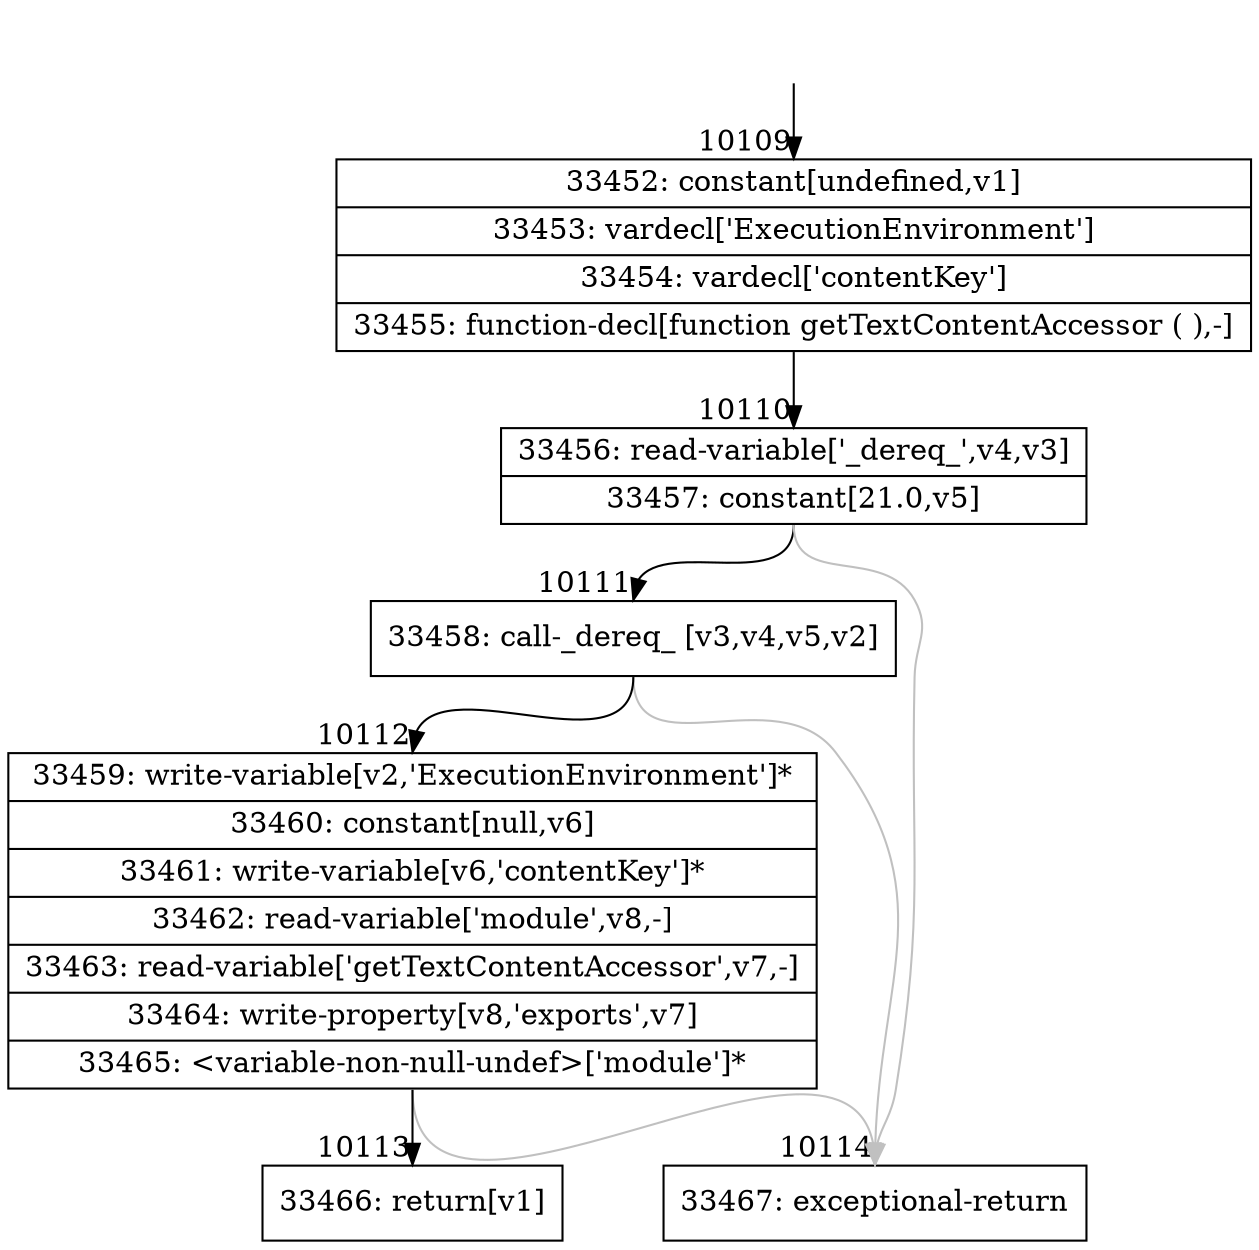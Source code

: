 digraph {
rankdir="TD"
BB_entry757[shape=none,label=""];
BB_entry757 -> BB10109 [tailport=s, headport=n, headlabel="    10109"]
BB10109 [shape=record label="{33452: constant[undefined,v1]|33453: vardecl['ExecutionEnvironment']|33454: vardecl['contentKey']|33455: function-decl[function getTextContentAccessor ( ),-]}" ] 
BB10109 -> BB10110 [tailport=s, headport=n, headlabel="      10110"]
BB10110 [shape=record label="{33456: read-variable['_dereq_',v4,v3]|33457: constant[21.0,v5]}" ] 
BB10110 -> BB10111 [tailport=s, headport=n, headlabel="      10111"]
BB10110 -> BB10114 [tailport=s, headport=n, color=gray, headlabel="      10114"]
BB10111 [shape=record label="{33458: call-_dereq_ [v3,v4,v5,v2]}" ] 
BB10111 -> BB10112 [tailport=s, headport=n, headlabel="      10112"]
BB10111 -> BB10114 [tailport=s, headport=n, color=gray]
BB10112 [shape=record label="{33459: write-variable[v2,'ExecutionEnvironment']*|33460: constant[null,v6]|33461: write-variable[v6,'contentKey']*|33462: read-variable['module',v8,-]|33463: read-variable['getTextContentAccessor',v7,-]|33464: write-property[v8,'exports',v7]|33465: \<variable-non-null-undef\>['module']*}" ] 
BB10112 -> BB10113 [tailport=s, headport=n, headlabel="      10113"]
BB10112 -> BB10114 [tailport=s, headport=n, color=gray]
BB10113 [shape=record label="{33466: return[v1]}" ] 
BB10114 [shape=record label="{33467: exceptional-return}" ] 
//#$~ 18138
}
